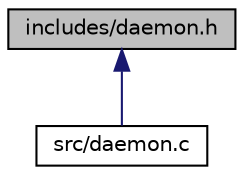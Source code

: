 digraph "includes/daemon.h"
{
  edge [fontname="Helvetica",fontsize="10",labelfontname="Helvetica",labelfontsize="10"];
  node [fontname="Helvetica",fontsize="10",shape=record];
  Node1 [label="includes/daemon.h",height=0.2,width=0.4,color="black", fillcolor="grey75", style="filled", fontcolor="black"];
  Node1 -> Node2 [dir="back",color="midnightblue",fontsize="10",style="solid",fontname="Helvetica"];
  Node2 [label="src/daemon.c",height=0.2,width=0.4,color="black", fillcolor="white", style="filled",URL="$daemon_8c.html",tooltip="Implementacion de las funciones para daemonizar el servidor. "];
}
